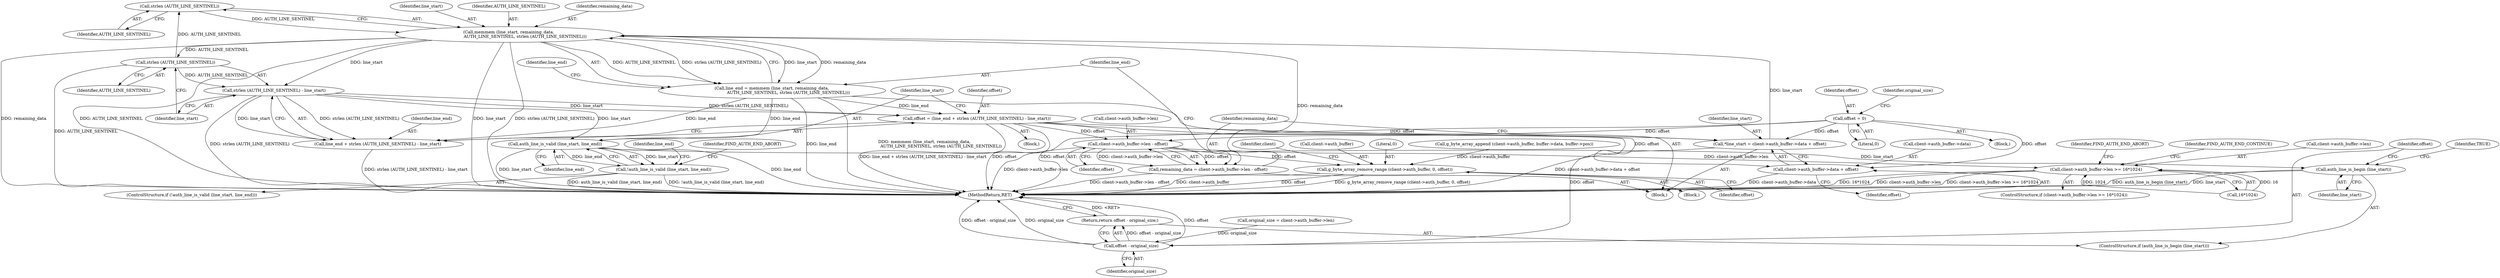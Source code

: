 digraph "0_flatpak_52346bf187b5a7f1c0fe9075b328b7ad6abe78f6@API" {
"1000161" [label="(Call,strlen (AUTH_LINE_SENTINEL))"];
"1000171" [label="(Call,strlen (AUTH_LINE_SENTINEL))"];
"1000157" [label="(Call,memmem (line_start, remaining_data,\n                         AUTH_LINE_SENTINEL, strlen (AUTH_LINE_SENTINEL)))"];
"1000135" [label="(Call,*line_start = client->auth_buffer->data + offset)"];
"1000166" [label="(Call,offset = (line_end + strlen (AUTH_LINE_SENTINEL) - line_start))"];
"1000155" [label="(Call,line_end = memmem (line_start, remaining_data,\n                         AUTH_LINE_SENTINEL, strlen (AUTH_LINE_SENTINEL)))"];
"1000170" [label="(Call,strlen (AUTH_LINE_SENTINEL) - line_start)"];
"1000110" [label="(Call,offset = 0)"];
"1000145" [label="(Call,remaining_data = client->auth_buffer->len - offset)"];
"1000147" [label="(Call,client->auth_buffer->len - offset)"];
"1000161" [label="(Call,strlen (AUTH_LINE_SENTINEL))"];
"1000137" [label="(Call,client->auth_buffer->data + offset)"];
"1000194" [label="(Call,g_byte_array_remove_range (client->auth_buffer, 0, offset))"];
"1000201" [label="(Call,client->auth_buffer->len >= 16*1024)"];
"1000189" [label="(Call,offset - original_size)"];
"1000188" [label="(Return,return offset - original_size;)"];
"1000168" [label="(Call,line_end + strlen (AUTH_LINE_SENTINEL) - line_start)"];
"1000176" [label="(Call,auth_line_is_valid (line_start, line_end))"];
"1000175" [label="(Call,!auth_line_is_valid (line_start, line_end))"];
"1000186" [label="(Call,auth_line_is_begin (line_start))"];
"1000173" [label="(Identifier,line_start)"];
"1000133" [label="(Block,)"];
"1000143" [label="(Identifier,offset)"];
"1000161" [label="(Call,strlen (AUTH_LINE_SENTINEL))"];
"1000204" [label="(Identifier,client)"];
"1000177" [label="(Identifier,line_start)"];
"1000194" [label="(Call,g_byte_array_remove_range (client->auth_buffer, 0, offset))"];
"1000190" [label="(Identifier,offset)"];
"1000156" [label="(Identifier,line_end)"];
"1000114" [label="(Call,original_size = client->auth_buffer->len)"];
"1000137" [label="(Call,client->auth_buffer->data + offset)"];
"1000168" [label="(Call,line_end + strlen (AUTH_LINE_SENTINEL) - line_start)"];
"1000200" [label="(ControlStructure,if (client->auth_buffer->len >= 16*1024))"];
"1000186" [label="(Call,auth_line_is_begin (line_start))"];
"1000195" [label="(Call,client->auth_buffer)"];
"1000155" [label="(Call,line_end = memmem (line_start, remaining_data,\n                         AUTH_LINE_SENTINEL, strlen (AUTH_LINE_SENTINEL)))"];
"1000166" [label="(Call,offset = (line_end + strlen (AUTH_LINE_SENTINEL) - line_start))"];
"1000115" [label="(Identifier,original_size)"];
"1000164" [label="(Identifier,line_end)"];
"1000174" [label="(ControlStructure,if (!auth_line_is_valid (line_start, line_end)))"];
"1000159" [label="(Identifier,remaining_data)"];
"1000198" [label="(Literal,0)"];
"1000191" [label="(Identifier,original_size)"];
"1000110" [label="(Call,offset = 0)"];
"1000162" [label="(Identifier,AUTH_LINE_SENTINEL)"];
"1000187" [label="(Identifier,line_start)"];
"1000145" [label="(Call,remaining_data = client->auth_buffer->len - offset)"];
"1000171" [label="(Call,strlen (AUTH_LINE_SENTINEL))"];
"1000211" [label="(Identifier,FIND_AUTH_END_ABORT)"];
"1000214" [label="(MethodReturn,RET)"];
"1000157" [label="(Call,memmem (line_start, remaining_data,\n                         AUTH_LINE_SENTINEL, strlen (AUTH_LINE_SENTINEL)))"];
"1000108" [label="(Block,)"];
"1000138" [label="(Call,client->auth_buffer->data)"];
"1000178" [label="(Identifier,line_end)"];
"1000183" [label="(Identifier,line_end)"];
"1000201" [label="(Call,client->auth_buffer->len >= 16*1024)"];
"1000189" [label="(Call,offset - original_size)"];
"1000176" [label="(Call,auth_line_is_valid (line_start, line_end))"];
"1000213" [label="(Identifier,FIND_AUTH_END_CONTINUE)"];
"1000170" [label="(Call,strlen (AUTH_LINE_SENTINEL) - line_start)"];
"1000135" [label="(Call,*line_start = client->auth_buffer->data + offset)"];
"1000146" [label="(Identifier,remaining_data)"];
"1000121" [label="(Call,g_byte_array_append (client->auth_buffer, buffer->data, buffer->pos))"];
"1000112" [label="(Literal,0)"];
"1000111" [label="(Identifier,offset)"];
"1000169" [label="(Identifier,line_end)"];
"1000158" [label="(Identifier,line_start)"];
"1000175" [label="(Call,!auth_line_is_valid (line_start, line_end))"];
"1000148" [label="(Call,client->auth_buffer->len)"];
"1000180" [label="(Identifier,FIND_AUTH_END_ABORT)"];
"1000153" [label="(Identifier,offset)"];
"1000132" [label="(Identifier,TRUE)"];
"1000188" [label="(Return,return offset - original_size;)"];
"1000172" [label="(Identifier,AUTH_LINE_SENTINEL)"];
"1000160" [label="(Identifier,AUTH_LINE_SENTINEL)"];
"1000147" [label="(Call,client->auth_buffer->len - offset)"];
"1000193" [label="(Block,)"];
"1000202" [label="(Call,client->auth_buffer->len)"];
"1000167" [label="(Identifier,offset)"];
"1000185" [label="(ControlStructure,if (auth_line_is_begin (line_start)))"];
"1000199" [label="(Identifier,offset)"];
"1000207" [label="(Call,16*1024)"];
"1000165" [label="(Block,)"];
"1000136" [label="(Identifier,line_start)"];
"1000161" -> "1000157"  [label="AST: "];
"1000161" -> "1000162"  [label="CFG: "];
"1000162" -> "1000161"  [label="AST: "];
"1000157" -> "1000161"  [label="CFG: "];
"1000161" -> "1000157"  [label="DDG: AUTH_LINE_SENTINEL"];
"1000171" -> "1000161"  [label="DDG: AUTH_LINE_SENTINEL"];
"1000171" -> "1000170"  [label="AST: "];
"1000171" -> "1000172"  [label="CFG: "];
"1000172" -> "1000171"  [label="AST: "];
"1000173" -> "1000171"  [label="CFG: "];
"1000171" -> "1000214"  [label="DDG: AUTH_LINE_SENTINEL"];
"1000171" -> "1000170"  [label="DDG: AUTH_LINE_SENTINEL"];
"1000157" -> "1000171"  [label="DDG: AUTH_LINE_SENTINEL"];
"1000157" -> "1000155"  [label="AST: "];
"1000158" -> "1000157"  [label="AST: "];
"1000159" -> "1000157"  [label="AST: "];
"1000160" -> "1000157"  [label="AST: "];
"1000155" -> "1000157"  [label="CFG: "];
"1000157" -> "1000214"  [label="DDG: remaining_data"];
"1000157" -> "1000214"  [label="DDG: AUTH_LINE_SENTINEL"];
"1000157" -> "1000214"  [label="DDG: line_start"];
"1000157" -> "1000214"  [label="DDG: strlen (AUTH_LINE_SENTINEL)"];
"1000157" -> "1000155"  [label="DDG: line_start"];
"1000157" -> "1000155"  [label="DDG: remaining_data"];
"1000157" -> "1000155"  [label="DDG: AUTH_LINE_SENTINEL"];
"1000157" -> "1000155"  [label="DDG: strlen (AUTH_LINE_SENTINEL)"];
"1000135" -> "1000157"  [label="DDG: line_start"];
"1000145" -> "1000157"  [label="DDG: remaining_data"];
"1000157" -> "1000170"  [label="DDG: line_start"];
"1000135" -> "1000133"  [label="AST: "];
"1000135" -> "1000137"  [label="CFG: "];
"1000136" -> "1000135"  [label="AST: "];
"1000137" -> "1000135"  [label="AST: "];
"1000146" -> "1000135"  [label="CFG: "];
"1000135" -> "1000214"  [label="DDG: client->auth_buffer->data + offset"];
"1000166" -> "1000135"  [label="DDG: offset"];
"1000110" -> "1000135"  [label="DDG: offset"];
"1000166" -> "1000165"  [label="AST: "];
"1000166" -> "1000168"  [label="CFG: "];
"1000167" -> "1000166"  [label="AST: "];
"1000168" -> "1000166"  [label="AST: "];
"1000177" -> "1000166"  [label="CFG: "];
"1000166" -> "1000214"  [label="DDG: line_end + strlen (AUTH_LINE_SENTINEL) - line_start"];
"1000166" -> "1000214"  [label="DDG: offset"];
"1000166" -> "1000137"  [label="DDG: offset"];
"1000166" -> "1000147"  [label="DDG: offset"];
"1000155" -> "1000166"  [label="DDG: line_end"];
"1000170" -> "1000166"  [label="DDG: strlen (AUTH_LINE_SENTINEL)"];
"1000170" -> "1000166"  [label="DDG: line_start"];
"1000166" -> "1000189"  [label="DDG: offset"];
"1000155" -> "1000133"  [label="AST: "];
"1000156" -> "1000155"  [label="AST: "];
"1000164" -> "1000155"  [label="CFG: "];
"1000155" -> "1000214"  [label="DDG: memmem (line_start, remaining_data,\n                         AUTH_LINE_SENTINEL, strlen (AUTH_LINE_SENTINEL))"];
"1000155" -> "1000214"  [label="DDG: line_end"];
"1000155" -> "1000168"  [label="DDG: line_end"];
"1000155" -> "1000176"  [label="DDG: line_end"];
"1000170" -> "1000168"  [label="AST: "];
"1000170" -> "1000173"  [label="CFG: "];
"1000173" -> "1000170"  [label="AST: "];
"1000168" -> "1000170"  [label="CFG: "];
"1000170" -> "1000214"  [label="DDG: strlen (AUTH_LINE_SENTINEL)"];
"1000170" -> "1000168"  [label="DDG: strlen (AUTH_LINE_SENTINEL)"];
"1000170" -> "1000168"  [label="DDG: line_start"];
"1000170" -> "1000176"  [label="DDG: line_start"];
"1000110" -> "1000108"  [label="AST: "];
"1000110" -> "1000112"  [label="CFG: "];
"1000111" -> "1000110"  [label="AST: "];
"1000112" -> "1000110"  [label="AST: "];
"1000115" -> "1000110"  [label="CFG: "];
"1000110" -> "1000214"  [label="DDG: offset"];
"1000110" -> "1000137"  [label="DDG: offset"];
"1000110" -> "1000147"  [label="DDG: offset"];
"1000145" -> "1000133"  [label="AST: "];
"1000145" -> "1000147"  [label="CFG: "];
"1000146" -> "1000145"  [label="AST: "];
"1000147" -> "1000145"  [label="AST: "];
"1000156" -> "1000145"  [label="CFG: "];
"1000145" -> "1000214"  [label="DDG: client->auth_buffer->len - offset"];
"1000147" -> "1000145"  [label="DDG: client->auth_buffer->len"];
"1000147" -> "1000145"  [label="DDG: offset"];
"1000147" -> "1000153"  [label="CFG: "];
"1000148" -> "1000147"  [label="AST: "];
"1000153" -> "1000147"  [label="AST: "];
"1000147" -> "1000214"  [label="DDG: client->auth_buffer->len"];
"1000147" -> "1000194"  [label="DDG: offset"];
"1000147" -> "1000201"  [label="DDG: client->auth_buffer->len"];
"1000137" -> "1000143"  [label="CFG: "];
"1000138" -> "1000137"  [label="AST: "];
"1000143" -> "1000137"  [label="AST: "];
"1000137" -> "1000214"  [label="DDG: client->auth_buffer->data"];
"1000194" -> "1000193"  [label="AST: "];
"1000194" -> "1000199"  [label="CFG: "];
"1000195" -> "1000194"  [label="AST: "];
"1000198" -> "1000194"  [label="AST: "];
"1000199" -> "1000194"  [label="AST: "];
"1000204" -> "1000194"  [label="CFG: "];
"1000194" -> "1000214"  [label="DDG: offset"];
"1000194" -> "1000214"  [label="DDG: g_byte_array_remove_range (client->auth_buffer, 0, offset)"];
"1000194" -> "1000214"  [label="DDG: client->auth_buffer"];
"1000121" -> "1000194"  [label="DDG: client->auth_buffer"];
"1000201" -> "1000200"  [label="AST: "];
"1000201" -> "1000207"  [label="CFG: "];
"1000202" -> "1000201"  [label="AST: "];
"1000207" -> "1000201"  [label="AST: "];
"1000211" -> "1000201"  [label="CFG: "];
"1000213" -> "1000201"  [label="CFG: "];
"1000201" -> "1000214"  [label="DDG: 16*1024"];
"1000201" -> "1000214"  [label="DDG: client->auth_buffer->len"];
"1000201" -> "1000214"  [label="DDG: client->auth_buffer->len >= 16*1024"];
"1000207" -> "1000201"  [label="DDG: 16"];
"1000207" -> "1000201"  [label="DDG: 1024"];
"1000189" -> "1000188"  [label="AST: "];
"1000189" -> "1000191"  [label="CFG: "];
"1000190" -> "1000189"  [label="AST: "];
"1000191" -> "1000189"  [label="AST: "];
"1000188" -> "1000189"  [label="CFG: "];
"1000189" -> "1000214"  [label="DDG: offset"];
"1000189" -> "1000214"  [label="DDG: offset - original_size"];
"1000189" -> "1000214"  [label="DDG: original_size"];
"1000189" -> "1000188"  [label="DDG: offset - original_size"];
"1000114" -> "1000189"  [label="DDG: original_size"];
"1000188" -> "1000185"  [label="AST: "];
"1000214" -> "1000188"  [label="CFG: "];
"1000188" -> "1000214"  [label="DDG: <RET>"];
"1000169" -> "1000168"  [label="AST: "];
"1000168" -> "1000214"  [label="DDG: strlen (AUTH_LINE_SENTINEL) - line_start"];
"1000176" -> "1000175"  [label="AST: "];
"1000176" -> "1000178"  [label="CFG: "];
"1000177" -> "1000176"  [label="AST: "];
"1000178" -> "1000176"  [label="AST: "];
"1000175" -> "1000176"  [label="CFG: "];
"1000176" -> "1000214"  [label="DDG: line_end"];
"1000176" -> "1000214"  [label="DDG: line_start"];
"1000176" -> "1000175"  [label="DDG: line_start"];
"1000176" -> "1000175"  [label="DDG: line_end"];
"1000176" -> "1000186"  [label="DDG: line_start"];
"1000175" -> "1000174"  [label="AST: "];
"1000180" -> "1000175"  [label="CFG: "];
"1000183" -> "1000175"  [label="CFG: "];
"1000175" -> "1000214"  [label="DDG: auth_line_is_valid (line_start, line_end)"];
"1000175" -> "1000214"  [label="DDG: !auth_line_is_valid (line_start, line_end)"];
"1000186" -> "1000185"  [label="AST: "];
"1000186" -> "1000187"  [label="CFG: "];
"1000187" -> "1000186"  [label="AST: "];
"1000132" -> "1000186"  [label="CFG: "];
"1000190" -> "1000186"  [label="CFG: "];
"1000186" -> "1000214"  [label="DDG: auth_line_is_begin (line_start)"];
"1000186" -> "1000214"  [label="DDG: line_start"];
}
